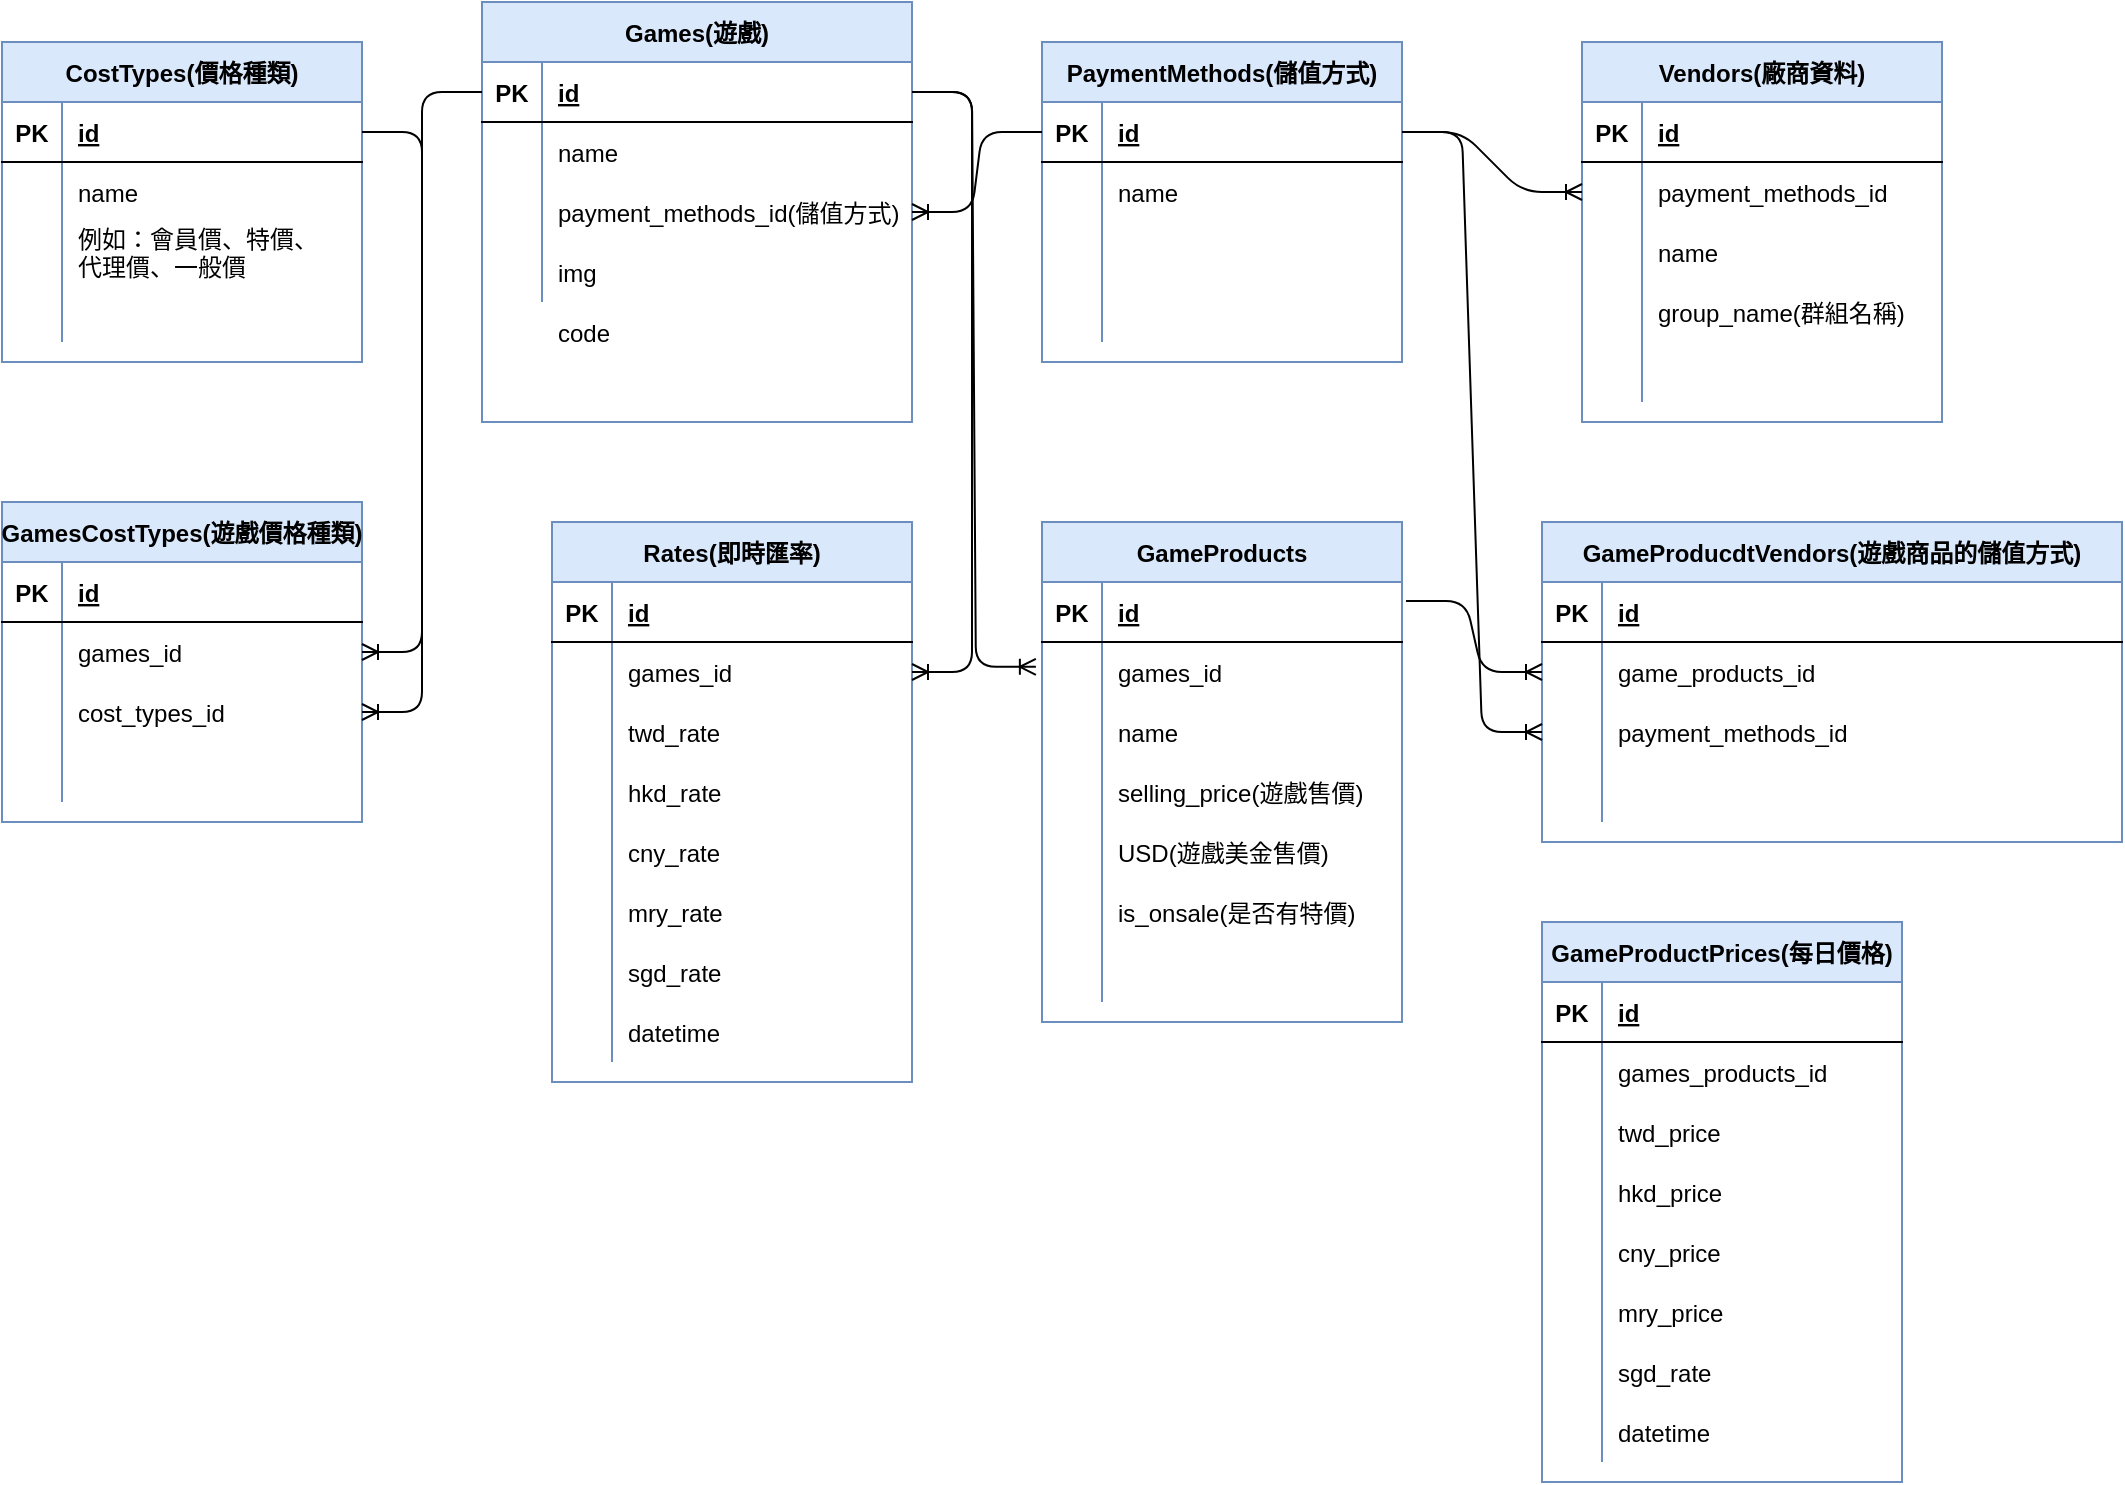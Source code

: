 <mxfile version="15.3.2" type="github">
  <diagram id="R2lEEEUBdFMjLlhIrx00" name="Page-1">
    <mxGraphModel dx="917" dy="706" grid="1" gridSize="10" guides="1" tooltips="1" connect="1" arrows="1" fold="1" page="1" pageScale="1" pageWidth="1200" pageHeight="1600" math="0" shadow="0" extFonts="Permanent Marker^https://fonts.googleapis.com/css?family=Permanent+Marker">
      <root>
        <mxCell id="0" />
        <mxCell id="1" parent="0" />
        <mxCell id="zbWI23FzwU-KNYCi2q4J-28" value="Games(遊戲)" style="shape=table;startSize=30;container=1;collapsible=1;childLayout=tableLayout;fixedRows=1;rowLines=0;fontStyle=1;align=center;resizeLast=1;fillColor=#dae8fc;strokeColor=#6c8ebf;" parent="1" vertex="1">
          <mxGeometry x="260" y="30" width="215" height="210" as="geometry" />
        </mxCell>
        <mxCell id="zbWI23FzwU-KNYCi2q4J-29" value="" style="shape=partialRectangle;collapsible=0;dropTarget=0;pointerEvents=0;fillColor=none;top=0;left=0;bottom=1;right=0;points=[[0,0.5],[1,0.5]];portConstraint=eastwest;" parent="zbWI23FzwU-KNYCi2q4J-28" vertex="1">
          <mxGeometry y="30" width="215" height="30" as="geometry" />
        </mxCell>
        <mxCell id="zbWI23FzwU-KNYCi2q4J-30" value="PK" style="shape=partialRectangle;connectable=0;fillColor=none;top=0;left=0;bottom=0;right=0;fontStyle=1;overflow=hidden;" parent="zbWI23FzwU-KNYCi2q4J-29" vertex="1">
          <mxGeometry width="30" height="30" as="geometry">
            <mxRectangle width="30" height="30" as="alternateBounds" />
          </mxGeometry>
        </mxCell>
        <mxCell id="zbWI23FzwU-KNYCi2q4J-31" value="id" style="shape=partialRectangle;connectable=0;fillColor=none;top=0;left=0;bottom=0;right=0;align=left;spacingLeft=6;fontStyle=5;overflow=hidden;" parent="zbWI23FzwU-KNYCi2q4J-29" vertex="1">
          <mxGeometry x="30" width="185" height="30" as="geometry">
            <mxRectangle width="185" height="30" as="alternateBounds" />
          </mxGeometry>
        </mxCell>
        <mxCell id="zbWI23FzwU-KNYCi2q4J-32" value="" style="shape=partialRectangle;collapsible=0;dropTarget=0;pointerEvents=0;fillColor=none;top=0;left=0;bottom=0;right=0;points=[[0,0.5],[1,0.5]];portConstraint=eastwest;" parent="zbWI23FzwU-KNYCi2q4J-28" vertex="1">
          <mxGeometry y="60" width="215" height="30" as="geometry" />
        </mxCell>
        <mxCell id="zbWI23FzwU-KNYCi2q4J-33" value="" style="shape=partialRectangle;connectable=0;fillColor=none;top=0;left=0;bottom=0;right=0;editable=1;overflow=hidden;" parent="zbWI23FzwU-KNYCi2q4J-32" vertex="1">
          <mxGeometry width="30" height="30" as="geometry">
            <mxRectangle width="30" height="30" as="alternateBounds" />
          </mxGeometry>
        </mxCell>
        <mxCell id="zbWI23FzwU-KNYCi2q4J-34" value="name" style="shape=partialRectangle;connectable=0;fillColor=none;top=0;left=0;bottom=0;right=0;align=left;spacingLeft=6;overflow=hidden;" parent="zbWI23FzwU-KNYCi2q4J-32" vertex="1">
          <mxGeometry x="30" width="185" height="30" as="geometry">
            <mxRectangle width="185" height="30" as="alternateBounds" />
          </mxGeometry>
        </mxCell>
        <mxCell id="zbWI23FzwU-KNYCi2q4J-35" value="" style="shape=partialRectangle;collapsible=0;dropTarget=0;pointerEvents=0;fillColor=none;top=0;left=0;bottom=0;right=0;points=[[0,0.5],[1,0.5]];portConstraint=eastwest;" parent="zbWI23FzwU-KNYCi2q4J-28" vertex="1">
          <mxGeometry y="90" width="215" height="30" as="geometry" />
        </mxCell>
        <mxCell id="zbWI23FzwU-KNYCi2q4J-36" value="" style="shape=partialRectangle;connectable=0;fillColor=none;top=0;left=0;bottom=0;right=0;editable=1;overflow=hidden;" parent="zbWI23FzwU-KNYCi2q4J-35" vertex="1">
          <mxGeometry width="30" height="30" as="geometry">
            <mxRectangle width="30" height="30" as="alternateBounds" />
          </mxGeometry>
        </mxCell>
        <mxCell id="zbWI23FzwU-KNYCi2q4J-37" value="payment_methods_id(儲值方式)" style="shape=partialRectangle;connectable=0;fillColor=none;top=0;left=0;bottom=0;right=0;align=left;spacingLeft=6;overflow=hidden;" parent="zbWI23FzwU-KNYCi2q4J-35" vertex="1">
          <mxGeometry x="30" width="185" height="30" as="geometry">
            <mxRectangle width="185" height="30" as="alternateBounds" />
          </mxGeometry>
        </mxCell>
        <mxCell id="zbWI23FzwU-KNYCi2q4J-38" value="" style="shape=partialRectangle;collapsible=0;dropTarget=0;pointerEvents=0;fillColor=none;top=0;left=0;bottom=0;right=0;points=[[0,0.5],[1,0.5]];portConstraint=eastwest;" parent="zbWI23FzwU-KNYCi2q4J-28" vertex="1">
          <mxGeometry y="120" width="215" height="30" as="geometry" />
        </mxCell>
        <mxCell id="zbWI23FzwU-KNYCi2q4J-39" value="" style="shape=partialRectangle;connectable=0;fillColor=none;top=0;left=0;bottom=0;right=0;editable=1;overflow=hidden;" parent="zbWI23FzwU-KNYCi2q4J-38" vertex="1">
          <mxGeometry width="30" height="30" as="geometry">
            <mxRectangle width="30" height="30" as="alternateBounds" />
          </mxGeometry>
        </mxCell>
        <mxCell id="zbWI23FzwU-KNYCi2q4J-40" value="img" style="shape=partialRectangle;connectable=0;fillColor=none;top=0;left=0;bottom=0;right=0;align=left;spacingLeft=6;overflow=hidden;" parent="zbWI23FzwU-KNYCi2q4J-38" vertex="1">
          <mxGeometry x="30" width="185" height="30" as="geometry">
            <mxRectangle width="185" height="30" as="alternateBounds" />
          </mxGeometry>
        </mxCell>
        <mxCell id="zbWI23FzwU-KNYCi2q4J-41" value="GameProducts" style="shape=table;startSize=30;container=1;collapsible=1;childLayout=tableLayout;fixedRows=1;rowLines=0;fontStyle=1;align=center;resizeLast=1;fillColor=#dae8fc;strokeColor=#6c8ebf;" parent="1" vertex="1">
          <mxGeometry x="540" y="290" width="180" height="250" as="geometry" />
        </mxCell>
        <mxCell id="zbWI23FzwU-KNYCi2q4J-42" value="" style="shape=partialRectangle;collapsible=0;dropTarget=0;pointerEvents=0;fillColor=none;top=0;left=0;bottom=1;right=0;points=[[0,0.5],[1,0.5]];portConstraint=eastwest;" parent="zbWI23FzwU-KNYCi2q4J-41" vertex="1">
          <mxGeometry y="30" width="180" height="30" as="geometry" />
        </mxCell>
        <mxCell id="zbWI23FzwU-KNYCi2q4J-43" value="PK" style="shape=partialRectangle;connectable=0;fillColor=none;top=0;left=0;bottom=0;right=0;fontStyle=1;overflow=hidden;" parent="zbWI23FzwU-KNYCi2q4J-42" vertex="1">
          <mxGeometry width="30" height="30" as="geometry" />
        </mxCell>
        <mxCell id="zbWI23FzwU-KNYCi2q4J-44" value="id" style="shape=partialRectangle;connectable=0;fillColor=none;top=0;left=0;bottom=0;right=0;align=left;spacingLeft=6;fontStyle=5;overflow=hidden;" parent="zbWI23FzwU-KNYCi2q4J-42" vertex="1">
          <mxGeometry x="30" width="150" height="30" as="geometry" />
        </mxCell>
        <mxCell id="zbWI23FzwU-KNYCi2q4J-45" value="" style="shape=partialRectangle;collapsible=0;dropTarget=0;pointerEvents=0;fillColor=none;top=0;left=0;bottom=0;right=0;points=[[0,0.5],[1,0.5]];portConstraint=eastwest;" parent="zbWI23FzwU-KNYCi2q4J-41" vertex="1">
          <mxGeometry y="60" width="180" height="30" as="geometry" />
        </mxCell>
        <mxCell id="zbWI23FzwU-KNYCi2q4J-46" value="" style="shape=partialRectangle;connectable=0;fillColor=none;top=0;left=0;bottom=0;right=0;editable=1;overflow=hidden;" parent="zbWI23FzwU-KNYCi2q4J-45" vertex="1">
          <mxGeometry width="30" height="30" as="geometry" />
        </mxCell>
        <mxCell id="zbWI23FzwU-KNYCi2q4J-47" value="games_id" style="shape=partialRectangle;connectable=0;fillColor=none;top=0;left=0;bottom=0;right=0;align=left;spacingLeft=6;overflow=hidden;" parent="zbWI23FzwU-KNYCi2q4J-45" vertex="1">
          <mxGeometry x="30" width="150" height="30" as="geometry" />
        </mxCell>
        <mxCell id="zbWI23FzwU-KNYCi2q4J-48" value="" style="shape=partialRectangle;collapsible=0;dropTarget=0;pointerEvents=0;fillColor=none;top=0;left=0;bottom=0;right=0;points=[[0,0.5],[1,0.5]];portConstraint=eastwest;" parent="zbWI23FzwU-KNYCi2q4J-41" vertex="1">
          <mxGeometry y="90" width="180" height="30" as="geometry" />
        </mxCell>
        <mxCell id="zbWI23FzwU-KNYCi2q4J-49" value="" style="shape=partialRectangle;connectable=0;fillColor=none;top=0;left=0;bottom=0;right=0;editable=1;overflow=hidden;" parent="zbWI23FzwU-KNYCi2q4J-48" vertex="1">
          <mxGeometry width="30" height="30" as="geometry" />
        </mxCell>
        <mxCell id="zbWI23FzwU-KNYCi2q4J-50" value="name" style="shape=partialRectangle;connectable=0;fillColor=none;top=0;left=0;bottom=0;right=0;align=left;spacingLeft=6;overflow=hidden;" parent="zbWI23FzwU-KNYCi2q4J-48" vertex="1">
          <mxGeometry x="30" width="150" height="30" as="geometry" />
        </mxCell>
        <mxCell id="zbWI23FzwU-KNYCi2q4J-51" value="" style="shape=partialRectangle;collapsible=0;dropTarget=0;pointerEvents=0;fillColor=none;top=0;left=0;bottom=0;right=0;points=[[0,0.5],[1,0.5]];portConstraint=eastwest;" parent="zbWI23FzwU-KNYCi2q4J-41" vertex="1">
          <mxGeometry y="120" width="180" height="30" as="geometry" />
        </mxCell>
        <mxCell id="zbWI23FzwU-KNYCi2q4J-52" value="" style="shape=partialRectangle;connectable=0;fillColor=none;top=0;left=0;bottom=0;right=0;editable=1;overflow=hidden;" parent="zbWI23FzwU-KNYCi2q4J-51" vertex="1">
          <mxGeometry width="30" height="30" as="geometry" />
        </mxCell>
        <mxCell id="zbWI23FzwU-KNYCi2q4J-53" value="selling_price(遊戲售價)" style="shape=partialRectangle;connectable=0;fillColor=none;top=0;left=0;bottom=0;right=0;align=left;spacingLeft=6;overflow=hidden;" parent="zbWI23FzwU-KNYCi2q4J-51" vertex="1">
          <mxGeometry x="30" width="150" height="30" as="geometry" />
        </mxCell>
        <mxCell id="zbWI23FzwU-KNYCi2q4J-54" value="" style="shape=partialRectangle;collapsible=0;dropTarget=0;pointerEvents=0;fillColor=none;top=0;left=0;bottom=0;right=0;points=[[0,0.5],[1,0.5]];portConstraint=eastwest;" parent="zbWI23FzwU-KNYCi2q4J-41" vertex="1">
          <mxGeometry y="150" width="180" height="30" as="geometry" />
        </mxCell>
        <mxCell id="zbWI23FzwU-KNYCi2q4J-55" value="" style="shape=partialRectangle;connectable=0;fillColor=none;top=0;left=0;bottom=0;right=0;editable=1;overflow=hidden;" parent="zbWI23FzwU-KNYCi2q4J-54" vertex="1">
          <mxGeometry width="30" height="30" as="geometry" />
        </mxCell>
        <mxCell id="zbWI23FzwU-KNYCi2q4J-56" value="USD(遊戲美金售價)" style="shape=partialRectangle;connectable=0;fillColor=none;top=0;left=0;bottom=0;right=0;align=left;spacingLeft=6;overflow=hidden;" parent="zbWI23FzwU-KNYCi2q4J-54" vertex="1">
          <mxGeometry x="30" width="150" height="30" as="geometry" />
        </mxCell>
        <mxCell id="zbWI23FzwU-KNYCi2q4J-57" value="" style="shape=partialRectangle;collapsible=0;dropTarget=0;pointerEvents=0;fillColor=none;top=0;left=0;bottom=0;right=0;points=[[0,0.5],[1,0.5]];portConstraint=eastwest;" parent="zbWI23FzwU-KNYCi2q4J-41" vertex="1">
          <mxGeometry y="180" width="180" height="30" as="geometry" />
        </mxCell>
        <mxCell id="zbWI23FzwU-KNYCi2q4J-58" value="" style="shape=partialRectangle;connectable=0;fillColor=none;top=0;left=0;bottom=0;right=0;editable=1;overflow=hidden;" parent="zbWI23FzwU-KNYCi2q4J-57" vertex="1">
          <mxGeometry width="30" height="30" as="geometry" />
        </mxCell>
        <mxCell id="zbWI23FzwU-KNYCi2q4J-59" value="is_onsale(是否有特價)" style="shape=partialRectangle;connectable=0;fillColor=none;top=0;left=0;bottom=0;right=0;align=left;spacingLeft=6;overflow=hidden;" parent="zbWI23FzwU-KNYCi2q4J-57" vertex="1">
          <mxGeometry x="30" width="150" height="30" as="geometry" />
        </mxCell>
        <mxCell id="zbWI23FzwU-KNYCi2q4J-60" value="" style="shape=partialRectangle;collapsible=0;dropTarget=0;pointerEvents=0;fillColor=none;top=0;left=0;bottom=0;right=0;points=[[0,0.5],[1,0.5]];portConstraint=eastwest;" parent="zbWI23FzwU-KNYCi2q4J-41" vertex="1">
          <mxGeometry y="210" width="180" height="30" as="geometry" />
        </mxCell>
        <mxCell id="zbWI23FzwU-KNYCi2q4J-61" value="" style="shape=partialRectangle;connectable=0;fillColor=none;top=0;left=0;bottom=0;right=0;editable=1;overflow=hidden;" parent="zbWI23FzwU-KNYCi2q4J-60" vertex="1">
          <mxGeometry width="30" height="30" as="geometry" />
        </mxCell>
        <mxCell id="zbWI23FzwU-KNYCi2q4J-62" value="" style="shape=partialRectangle;connectable=0;fillColor=none;top=0;left=0;bottom=0;right=0;align=left;spacingLeft=6;overflow=hidden;" parent="zbWI23FzwU-KNYCi2q4J-60" vertex="1">
          <mxGeometry x="30" width="150" height="30" as="geometry" />
        </mxCell>
        <mxCell id="zbWI23FzwU-KNYCi2q4J-65" value="" style="edgeStyle=entityRelationEdgeStyle;fontSize=12;html=1;endArrow=ERoneToMany;entryX=-0.017;entryY=0.414;entryDx=0;entryDy=0;entryPerimeter=0;" parent="1" source="zbWI23FzwU-KNYCi2q4J-29" target="zbWI23FzwU-KNYCi2q4J-45" edge="1">
          <mxGeometry width="100" height="100" relative="1" as="geometry">
            <mxPoint x="480" y="380" as="sourcePoint" />
            <mxPoint x="580" y="280" as="targetPoint" />
          </mxGeometry>
        </mxCell>
        <mxCell id="zbWI23FzwU-KNYCi2q4J-66" value="Rates(即時匯率)" style="shape=table;startSize=30;container=1;collapsible=1;childLayout=tableLayout;fixedRows=1;rowLines=0;fontStyle=1;align=center;resizeLast=1;fillColor=#dae8fc;strokeColor=#6c8ebf;" parent="1" vertex="1">
          <mxGeometry x="295" y="290" width="180" height="280" as="geometry" />
        </mxCell>
        <mxCell id="zbWI23FzwU-KNYCi2q4J-67" value="" style="shape=partialRectangle;collapsible=0;dropTarget=0;pointerEvents=0;fillColor=none;top=0;left=0;bottom=1;right=0;points=[[0,0.5],[1,0.5]];portConstraint=eastwest;" parent="zbWI23FzwU-KNYCi2q4J-66" vertex="1">
          <mxGeometry y="30" width="180" height="30" as="geometry" />
        </mxCell>
        <mxCell id="zbWI23FzwU-KNYCi2q4J-68" value="PK" style="shape=partialRectangle;connectable=0;fillColor=none;top=0;left=0;bottom=0;right=0;fontStyle=1;overflow=hidden;" parent="zbWI23FzwU-KNYCi2q4J-67" vertex="1">
          <mxGeometry width="30" height="30" as="geometry" />
        </mxCell>
        <mxCell id="zbWI23FzwU-KNYCi2q4J-69" value="id" style="shape=partialRectangle;connectable=0;fillColor=none;top=0;left=0;bottom=0;right=0;align=left;spacingLeft=6;fontStyle=5;overflow=hidden;" parent="zbWI23FzwU-KNYCi2q4J-67" vertex="1">
          <mxGeometry x="30" width="150" height="30" as="geometry" />
        </mxCell>
        <mxCell id="zbWI23FzwU-KNYCi2q4J-70" value="" style="shape=partialRectangle;collapsible=0;dropTarget=0;pointerEvents=0;fillColor=none;top=0;left=0;bottom=0;right=0;points=[[0,0.5],[1,0.5]];portConstraint=eastwest;" parent="zbWI23FzwU-KNYCi2q4J-66" vertex="1">
          <mxGeometry y="60" width="180" height="30" as="geometry" />
        </mxCell>
        <mxCell id="zbWI23FzwU-KNYCi2q4J-71" value="" style="shape=partialRectangle;connectable=0;fillColor=none;top=0;left=0;bottom=0;right=0;editable=1;overflow=hidden;" parent="zbWI23FzwU-KNYCi2q4J-70" vertex="1">
          <mxGeometry width="30" height="30" as="geometry" />
        </mxCell>
        <mxCell id="zbWI23FzwU-KNYCi2q4J-72" value="games_id" style="shape=partialRectangle;connectable=0;fillColor=none;top=0;left=0;bottom=0;right=0;align=left;spacingLeft=6;overflow=hidden;" parent="zbWI23FzwU-KNYCi2q4J-70" vertex="1">
          <mxGeometry x="30" width="150" height="30" as="geometry" />
        </mxCell>
        <mxCell id="zbWI23FzwU-KNYCi2q4J-73" value="" style="shape=partialRectangle;collapsible=0;dropTarget=0;pointerEvents=0;fillColor=none;top=0;left=0;bottom=0;right=0;points=[[0,0.5],[1,0.5]];portConstraint=eastwest;" parent="zbWI23FzwU-KNYCi2q4J-66" vertex="1">
          <mxGeometry y="90" width="180" height="30" as="geometry" />
        </mxCell>
        <mxCell id="zbWI23FzwU-KNYCi2q4J-74" value="" style="shape=partialRectangle;connectable=0;fillColor=none;top=0;left=0;bottom=0;right=0;editable=1;overflow=hidden;" parent="zbWI23FzwU-KNYCi2q4J-73" vertex="1">
          <mxGeometry width="30" height="30" as="geometry" />
        </mxCell>
        <mxCell id="zbWI23FzwU-KNYCi2q4J-75" value="twd_rate" style="shape=partialRectangle;connectable=0;fillColor=none;top=0;left=0;bottom=0;right=0;align=left;spacingLeft=6;overflow=hidden;" parent="zbWI23FzwU-KNYCi2q4J-73" vertex="1">
          <mxGeometry x="30" width="150" height="30" as="geometry" />
        </mxCell>
        <mxCell id="zbWI23FzwU-KNYCi2q4J-76" value="" style="shape=partialRectangle;collapsible=0;dropTarget=0;pointerEvents=0;fillColor=none;top=0;left=0;bottom=0;right=0;points=[[0,0.5],[1,0.5]];portConstraint=eastwest;" parent="zbWI23FzwU-KNYCi2q4J-66" vertex="1">
          <mxGeometry y="120" width="180" height="30" as="geometry" />
        </mxCell>
        <mxCell id="zbWI23FzwU-KNYCi2q4J-77" value="" style="shape=partialRectangle;connectable=0;fillColor=none;top=0;left=0;bottom=0;right=0;editable=1;overflow=hidden;" parent="zbWI23FzwU-KNYCi2q4J-76" vertex="1">
          <mxGeometry width="30" height="30" as="geometry" />
        </mxCell>
        <mxCell id="zbWI23FzwU-KNYCi2q4J-78" value="hkd_rate" style="shape=partialRectangle;connectable=0;fillColor=none;top=0;left=0;bottom=0;right=0;align=left;spacingLeft=6;overflow=hidden;" parent="zbWI23FzwU-KNYCi2q4J-76" vertex="1">
          <mxGeometry x="30" width="150" height="30" as="geometry" />
        </mxCell>
        <mxCell id="zbWI23FzwU-KNYCi2q4J-79" value="" style="shape=partialRectangle;collapsible=0;dropTarget=0;pointerEvents=0;fillColor=none;top=0;left=0;bottom=0;right=0;points=[[0,0.5],[1,0.5]];portConstraint=eastwest;" parent="zbWI23FzwU-KNYCi2q4J-66" vertex="1">
          <mxGeometry y="150" width="180" height="30" as="geometry" />
        </mxCell>
        <mxCell id="zbWI23FzwU-KNYCi2q4J-80" value="" style="shape=partialRectangle;connectable=0;fillColor=none;top=0;left=0;bottom=0;right=0;editable=1;overflow=hidden;" parent="zbWI23FzwU-KNYCi2q4J-79" vertex="1">
          <mxGeometry width="30" height="30" as="geometry" />
        </mxCell>
        <mxCell id="zbWI23FzwU-KNYCi2q4J-81" value="cny_rate" style="shape=partialRectangle;connectable=0;fillColor=none;top=0;left=0;bottom=0;right=0;align=left;spacingLeft=6;overflow=hidden;" parent="zbWI23FzwU-KNYCi2q4J-79" vertex="1">
          <mxGeometry x="30" width="150" height="30" as="geometry" />
        </mxCell>
        <mxCell id="zbWI23FzwU-KNYCi2q4J-82" value="" style="shape=partialRectangle;collapsible=0;dropTarget=0;pointerEvents=0;fillColor=none;top=0;left=0;bottom=0;right=0;points=[[0,0.5],[1,0.5]];portConstraint=eastwest;" parent="zbWI23FzwU-KNYCi2q4J-66" vertex="1">
          <mxGeometry y="180" width="180" height="30" as="geometry" />
        </mxCell>
        <mxCell id="zbWI23FzwU-KNYCi2q4J-83" value="" style="shape=partialRectangle;connectable=0;fillColor=none;top=0;left=0;bottom=0;right=0;editable=1;overflow=hidden;" parent="zbWI23FzwU-KNYCi2q4J-82" vertex="1">
          <mxGeometry width="30" height="30" as="geometry" />
        </mxCell>
        <mxCell id="zbWI23FzwU-KNYCi2q4J-84" value="mry_rate" style="shape=partialRectangle;connectable=0;fillColor=none;top=0;left=0;bottom=0;right=0;align=left;spacingLeft=6;overflow=hidden;" parent="zbWI23FzwU-KNYCi2q4J-82" vertex="1">
          <mxGeometry x="30" width="150" height="30" as="geometry" />
        </mxCell>
        <mxCell id="zbWI23FzwU-KNYCi2q4J-85" value="" style="shape=partialRectangle;collapsible=0;dropTarget=0;pointerEvents=0;fillColor=none;top=0;left=0;bottom=0;right=0;points=[[0,0.5],[1,0.5]];portConstraint=eastwest;" parent="zbWI23FzwU-KNYCi2q4J-66" vertex="1">
          <mxGeometry y="210" width="180" height="30" as="geometry" />
        </mxCell>
        <mxCell id="zbWI23FzwU-KNYCi2q4J-86" value="" style="shape=partialRectangle;connectable=0;fillColor=none;top=0;left=0;bottom=0;right=0;editable=1;overflow=hidden;" parent="zbWI23FzwU-KNYCi2q4J-85" vertex="1">
          <mxGeometry width="30" height="30" as="geometry" />
        </mxCell>
        <mxCell id="zbWI23FzwU-KNYCi2q4J-87" value="sgd_rate" style="shape=partialRectangle;connectable=0;fillColor=none;top=0;left=0;bottom=0;right=0;align=left;spacingLeft=6;overflow=hidden;" parent="zbWI23FzwU-KNYCi2q4J-85" vertex="1">
          <mxGeometry x="30" width="150" height="30" as="geometry" />
        </mxCell>
        <mxCell id="zbWI23FzwU-KNYCi2q4J-88" value="" style="shape=partialRectangle;collapsible=0;dropTarget=0;pointerEvents=0;fillColor=none;top=0;left=0;bottom=0;right=0;points=[[0,0.5],[1,0.5]];portConstraint=eastwest;" parent="zbWI23FzwU-KNYCi2q4J-66" vertex="1">
          <mxGeometry y="240" width="180" height="30" as="geometry" />
        </mxCell>
        <mxCell id="zbWI23FzwU-KNYCi2q4J-89" value="" style="shape=partialRectangle;connectable=0;fillColor=none;top=0;left=0;bottom=0;right=0;editable=1;overflow=hidden;" parent="zbWI23FzwU-KNYCi2q4J-88" vertex="1">
          <mxGeometry width="30" height="30" as="geometry" />
        </mxCell>
        <mxCell id="zbWI23FzwU-KNYCi2q4J-90" value="datetime" style="shape=partialRectangle;connectable=0;fillColor=none;top=0;left=0;bottom=0;right=0;align=left;spacingLeft=6;overflow=hidden;" parent="zbWI23FzwU-KNYCi2q4J-88" vertex="1">
          <mxGeometry x="30" width="150" height="30" as="geometry" />
        </mxCell>
        <mxCell id="zbWI23FzwU-KNYCi2q4J-91" value="" style="edgeStyle=entityRelationEdgeStyle;fontSize=12;html=1;endArrow=ERoneToMany;exitX=1;exitY=0.5;exitDx=0;exitDy=0;entryX=1;entryY=0.5;entryDx=0;entryDy=0;" parent="1" source="zbWI23FzwU-KNYCi2q4J-29" target="zbWI23FzwU-KNYCi2q4J-70" edge="1">
          <mxGeometry width="100" height="100" relative="1" as="geometry">
            <mxPoint x="470" y="265" as="sourcePoint" />
            <mxPoint x="220" y="470" as="targetPoint" />
          </mxGeometry>
        </mxCell>
        <mxCell id="zbWI23FzwU-KNYCi2q4J-93" value="GameProductPrices(每日價格)" style="shape=table;startSize=30;container=1;collapsible=1;childLayout=tableLayout;fixedRows=1;rowLines=0;fontStyle=1;align=center;resizeLast=1;fillColor=#dae8fc;strokeColor=#6c8ebf;" parent="1" vertex="1">
          <mxGeometry x="790" y="490" width="180" height="280" as="geometry" />
        </mxCell>
        <mxCell id="zbWI23FzwU-KNYCi2q4J-94" value="" style="shape=partialRectangle;collapsible=0;dropTarget=0;pointerEvents=0;fillColor=none;top=0;left=0;bottom=1;right=0;points=[[0,0.5],[1,0.5]];portConstraint=eastwest;" parent="zbWI23FzwU-KNYCi2q4J-93" vertex="1">
          <mxGeometry y="30" width="180" height="30" as="geometry" />
        </mxCell>
        <mxCell id="zbWI23FzwU-KNYCi2q4J-95" value="PK" style="shape=partialRectangle;connectable=0;fillColor=none;top=0;left=0;bottom=0;right=0;fontStyle=1;overflow=hidden;" parent="zbWI23FzwU-KNYCi2q4J-94" vertex="1">
          <mxGeometry width="30" height="30" as="geometry" />
        </mxCell>
        <mxCell id="zbWI23FzwU-KNYCi2q4J-96" value="id" style="shape=partialRectangle;connectable=0;fillColor=none;top=0;left=0;bottom=0;right=0;align=left;spacingLeft=6;fontStyle=5;overflow=hidden;" parent="zbWI23FzwU-KNYCi2q4J-94" vertex="1">
          <mxGeometry x="30" width="150" height="30" as="geometry" />
        </mxCell>
        <mxCell id="zbWI23FzwU-KNYCi2q4J-97" value="" style="shape=partialRectangle;collapsible=0;dropTarget=0;pointerEvents=0;fillColor=none;top=0;left=0;bottom=0;right=0;points=[[0,0.5],[1,0.5]];portConstraint=eastwest;" parent="zbWI23FzwU-KNYCi2q4J-93" vertex="1">
          <mxGeometry y="60" width="180" height="30" as="geometry" />
        </mxCell>
        <mxCell id="zbWI23FzwU-KNYCi2q4J-98" value="" style="shape=partialRectangle;connectable=0;fillColor=none;top=0;left=0;bottom=0;right=0;editable=1;overflow=hidden;" parent="zbWI23FzwU-KNYCi2q4J-97" vertex="1">
          <mxGeometry width="30" height="30" as="geometry" />
        </mxCell>
        <mxCell id="zbWI23FzwU-KNYCi2q4J-99" value="games_products_id" style="shape=partialRectangle;connectable=0;fillColor=none;top=0;left=0;bottom=0;right=0;align=left;spacingLeft=6;overflow=hidden;" parent="zbWI23FzwU-KNYCi2q4J-97" vertex="1">
          <mxGeometry x="30" width="150" height="30" as="geometry" />
        </mxCell>
        <mxCell id="zbWI23FzwU-KNYCi2q4J-100" value="" style="shape=partialRectangle;collapsible=0;dropTarget=0;pointerEvents=0;fillColor=none;top=0;left=0;bottom=0;right=0;points=[[0,0.5],[1,0.5]];portConstraint=eastwest;" parent="zbWI23FzwU-KNYCi2q4J-93" vertex="1">
          <mxGeometry y="90" width="180" height="30" as="geometry" />
        </mxCell>
        <mxCell id="zbWI23FzwU-KNYCi2q4J-101" value="" style="shape=partialRectangle;connectable=0;fillColor=none;top=0;left=0;bottom=0;right=0;editable=1;overflow=hidden;" parent="zbWI23FzwU-KNYCi2q4J-100" vertex="1">
          <mxGeometry width="30" height="30" as="geometry" />
        </mxCell>
        <mxCell id="zbWI23FzwU-KNYCi2q4J-102" value="twd_price" style="shape=partialRectangle;connectable=0;fillColor=none;top=0;left=0;bottom=0;right=0;align=left;spacingLeft=6;overflow=hidden;" parent="zbWI23FzwU-KNYCi2q4J-100" vertex="1">
          <mxGeometry x="30" width="150" height="30" as="geometry" />
        </mxCell>
        <mxCell id="zbWI23FzwU-KNYCi2q4J-103" value="" style="shape=partialRectangle;collapsible=0;dropTarget=0;pointerEvents=0;fillColor=none;top=0;left=0;bottom=0;right=0;points=[[0,0.5],[1,0.5]];portConstraint=eastwest;" parent="zbWI23FzwU-KNYCi2q4J-93" vertex="1">
          <mxGeometry y="120" width="180" height="30" as="geometry" />
        </mxCell>
        <mxCell id="zbWI23FzwU-KNYCi2q4J-104" value="" style="shape=partialRectangle;connectable=0;fillColor=none;top=0;left=0;bottom=0;right=0;editable=1;overflow=hidden;" parent="zbWI23FzwU-KNYCi2q4J-103" vertex="1">
          <mxGeometry width="30" height="30" as="geometry" />
        </mxCell>
        <mxCell id="zbWI23FzwU-KNYCi2q4J-105" value="hkd_price" style="shape=partialRectangle;connectable=0;fillColor=none;top=0;left=0;bottom=0;right=0;align=left;spacingLeft=6;overflow=hidden;" parent="zbWI23FzwU-KNYCi2q4J-103" vertex="1">
          <mxGeometry x="30" width="150" height="30" as="geometry" />
        </mxCell>
        <mxCell id="zbWI23FzwU-KNYCi2q4J-106" value="" style="shape=partialRectangle;collapsible=0;dropTarget=0;pointerEvents=0;fillColor=none;top=0;left=0;bottom=0;right=0;points=[[0,0.5],[1,0.5]];portConstraint=eastwest;" parent="zbWI23FzwU-KNYCi2q4J-93" vertex="1">
          <mxGeometry y="150" width="180" height="30" as="geometry" />
        </mxCell>
        <mxCell id="zbWI23FzwU-KNYCi2q4J-107" value="" style="shape=partialRectangle;connectable=0;fillColor=none;top=0;left=0;bottom=0;right=0;editable=1;overflow=hidden;" parent="zbWI23FzwU-KNYCi2q4J-106" vertex="1">
          <mxGeometry width="30" height="30" as="geometry" />
        </mxCell>
        <mxCell id="zbWI23FzwU-KNYCi2q4J-108" value="cny_price" style="shape=partialRectangle;connectable=0;fillColor=none;top=0;left=0;bottom=0;right=0;align=left;spacingLeft=6;overflow=hidden;" parent="zbWI23FzwU-KNYCi2q4J-106" vertex="1">
          <mxGeometry x="30" width="150" height="30" as="geometry" />
        </mxCell>
        <mxCell id="zbWI23FzwU-KNYCi2q4J-109" value="" style="shape=partialRectangle;collapsible=0;dropTarget=0;pointerEvents=0;fillColor=none;top=0;left=0;bottom=0;right=0;points=[[0,0.5],[1,0.5]];portConstraint=eastwest;" parent="zbWI23FzwU-KNYCi2q4J-93" vertex="1">
          <mxGeometry y="180" width="180" height="30" as="geometry" />
        </mxCell>
        <mxCell id="zbWI23FzwU-KNYCi2q4J-110" value="" style="shape=partialRectangle;connectable=0;fillColor=none;top=0;left=0;bottom=0;right=0;editable=1;overflow=hidden;" parent="zbWI23FzwU-KNYCi2q4J-109" vertex="1">
          <mxGeometry width="30" height="30" as="geometry" />
        </mxCell>
        <mxCell id="zbWI23FzwU-KNYCi2q4J-111" value="mry_price" style="shape=partialRectangle;connectable=0;fillColor=none;top=0;left=0;bottom=0;right=0;align=left;spacingLeft=6;overflow=hidden;" parent="zbWI23FzwU-KNYCi2q4J-109" vertex="1">
          <mxGeometry x="30" width="150" height="30" as="geometry" />
        </mxCell>
        <mxCell id="zbWI23FzwU-KNYCi2q4J-112" value="" style="shape=partialRectangle;collapsible=0;dropTarget=0;pointerEvents=0;fillColor=none;top=0;left=0;bottom=0;right=0;points=[[0,0.5],[1,0.5]];portConstraint=eastwest;" parent="zbWI23FzwU-KNYCi2q4J-93" vertex="1">
          <mxGeometry y="210" width="180" height="30" as="geometry" />
        </mxCell>
        <mxCell id="zbWI23FzwU-KNYCi2q4J-113" value="" style="shape=partialRectangle;connectable=0;fillColor=none;top=0;left=0;bottom=0;right=0;editable=1;overflow=hidden;" parent="zbWI23FzwU-KNYCi2q4J-112" vertex="1">
          <mxGeometry width="30" height="30" as="geometry" />
        </mxCell>
        <mxCell id="zbWI23FzwU-KNYCi2q4J-114" value="sgd_rate" style="shape=partialRectangle;connectable=0;fillColor=none;top=0;left=0;bottom=0;right=0;align=left;spacingLeft=6;overflow=hidden;" parent="zbWI23FzwU-KNYCi2q4J-112" vertex="1">
          <mxGeometry x="30" width="150" height="30" as="geometry" />
        </mxCell>
        <mxCell id="zbWI23FzwU-KNYCi2q4J-115" value="" style="shape=partialRectangle;collapsible=0;dropTarget=0;pointerEvents=0;fillColor=none;top=0;left=0;bottom=0;right=0;points=[[0,0.5],[1,0.5]];portConstraint=eastwest;" parent="zbWI23FzwU-KNYCi2q4J-93" vertex="1">
          <mxGeometry y="240" width="180" height="30" as="geometry" />
        </mxCell>
        <mxCell id="zbWI23FzwU-KNYCi2q4J-116" value="" style="shape=partialRectangle;connectable=0;fillColor=none;top=0;left=0;bottom=0;right=0;editable=1;overflow=hidden;" parent="zbWI23FzwU-KNYCi2q4J-115" vertex="1">
          <mxGeometry width="30" height="30" as="geometry" />
        </mxCell>
        <mxCell id="zbWI23FzwU-KNYCi2q4J-117" value="datetime" style="shape=partialRectangle;connectable=0;fillColor=none;top=0;left=0;bottom=0;right=0;align=left;spacingLeft=6;overflow=hidden;" parent="zbWI23FzwU-KNYCi2q4J-115" vertex="1">
          <mxGeometry x="30" width="150" height="30" as="geometry" />
        </mxCell>
        <mxCell id="zbWI23FzwU-KNYCi2q4J-119" value="Vendors(廠商資料)" style="shape=table;startSize=30;container=1;collapsible=1;childLayout=tableLayout;fixedRows=1;rowLines=0;fontStyle=1;align=center;resizeLast=1;fillColor=#dae8fc;strokeColor=#6c8ebf;" parent="1" vertex="1">
          <mxGeometry x="810" y="50" width="180" height="190" as="geometry" />
        </mxCell>
        <mxCell id="zbWI23FzwU-KNYCi2q4J-120" value="" style="shape=partialRectangle;collapsible=0;dropTarget=0;pointerEvents=0;fillColor=none;top=0;left=0;bottom=1;right=0;points=[[0,0.5],[1,0.5]];portConstraint=eastwest;" parent="zbWI23FzwU-KNYCi2q4J-119" vertex="1">
          <mxGeometry y="30" width="180" height="30" as="geometry" />
        </mxCell>
        <mxCell id="zbWI23FzwU-KNYCi2q4J-121" value="PK" style="shape=partialRectangle;connectable=0;fillColor=none;top=0;left=0;bottom=0;right=0;fontStyle=1;overflow=hidden;" parent="zbWI23FzwU-KNYCi2q4J-120" vertex="1">
          <mxGeometry width="30" height="30" as="geometry" />
        </mxCell>
        <mxCell id="zbWI23FzwU-KNYCi2q4J-122" value="id" style="shape=partialRectangle;connectable=0;fillColor=none;top=0;left=0;bottom=0;right=0;align=left;spacingLeft=6;fontStyle=5;overflow=hidden;" parent="zbWI23FzwU-KNYCi2q4J-120" vertex="1">
          <mxGeometry x="30" width="150" height="30" as="geometry" />
        </mxCell>
        <mxCell id="zbWI23FzwU-KNYCi2q4J-123" value="" style="shape=partialRectangle;collapsible=0;dropTarget=0;pointerEvents=0;fillColor=none;top=0;left=0;bottom=0;right=0;points=[[0,0.5],[1,0.5]];portConstraint=eastwest;" parent="zbWI23FzwU-KNYCi2q4J-119" vertex="1">
          <mxGeometry y="60" width="180" height="30" as="geometry" />
        </mxCell>
        <mxCell id="zbWI23FzwU-KNYCi2q4J-124" value="" style="shape=partialRectangle;connectable=0;fillColor=none;top=0;left=0;bottom=0;right=0;editable=1;overflow=hidden;" parent="zbWI23FzwU-KNYCi2q4J-123" vertex="1">
          <mxGeometry width="30" height="30" as="geometry" />
        </mxCell>
        <mxCell id="zbWI23FzwU-KNYCi2q4J-125" value="payment_methods_id" style="shape=partialRectangle;connectable=0;fillColor=none;top=0;left=0;bottom=0;right=0;align=left;spacingLeft=6;overflow=hidden;" parent="zbWI23FzwU-KNYCi2q4J-123" vertex="1">
          <mxGeometry x="30" width="150" height="30" as="geometry" />
        </mxCell>
        <mxCell id="zbWI23FzwU-KNYCi2q4J-126" value="" style="shape=partialRectangle;collapsible=0;dropTarget=0;pointerEvents=0;fillColor=none;top=0;left=0;bottom=0;right=0;points=[[0,0.5],[1,0.5]];portConstraint=eastwest;" parent="zbWI23FzwU-KNYCi2q4J-119" vertex="1">
          <mxGeometry y="90" width="180" height="30" as="geometry" />
        </mxCell>
        <mxCell id="zbWI23FzwU-KNYCi2q4J-127" value="" style="shape=partialRectangle;connectable=0;fillColor=none;top=0;left=0;bottom=0;right=0;editable=1;overflow=hidden;" parent="zbWI23FzwU-KNYCi2q4J-126" vertex="1">
          <mxGeometry width="30" height="30" as="geometry" />
        </mxCell>
        <mxCell id="zbWI23FzwU-KNYCi2q4J-128" value="name" style="shape=partialRectangle;connectable=0;fillColor=none;top=0;left=0;bottom=0;right=0;align=left;spacingLeft=6;overflow=hidden;" parent="zbWI23FzwU-KNYCi2q4J-126" vertex="1">
          <mxGeometry x="30" width="150" height="30" as="geometry" />
        </mxCell>
        <mxCell id="zbWI23FzwU-KNYCi2q4J-129" value="" style="shape=partialRectangle;collapsible=0;dropTarget=0;pointerEvents=0;fillColor=none;top=0;left=0;bottom=0;right=0;points=[[0,0.5],[1,0.5]];portConstraint=eastwest;" parent="zbWI23FzwU-KNYCi2q4J-119" vertex="1">
          <mxGeometry y="120" width="180" height="30" as="geometry" />
        </mxCell>
        <mxCell id="zbWI23FzwU-KNYCi2q4J-130" value="" style="shape=partialRectangle;connectable=0;fillColor=none;top=0;left=0;bottom=0;right=0;editable=1;overflow=hidden;" parent="zbWI23FzwU-KNYCi2q4J-129" vertex="1">
          <mxGeometry width="30" height="30" as="geometry" />
        </mxCell>
        <mxCell id="zbWI23FzwU-KNYCi2q4J-131" value="group_name(群組名稱)" style="shape=partialRectangle;connectable=0;fillColor=none;top=0;left=0;bottom=0;right=0;align=left;spacingLeft=6;overflow=hidden;" parent="zbWI23FzwU-KNYCi2q4J-129" vertex="1">
          <mxGeometry x="30" width="150" height="30" as="geometry" />
        </mxCell>
        <mxCell id="zbWI23FzwU-KNYCi2q4J-161" value="" style="shape=partialRectangle;collapsible=0;dropTarget=0;pointerEvents=0;fillColor=none;top=0;left=0;bottom=0;right=0;points=[[0,0.5],[1,0.5]];portConstraint=eastwest;" parent="zbWI23FzwU-KNYCi2q4J-119" vertex="1">
          <mxGeometry y="150" width="180" height="30" as="geometry" />
        </mxCell>
        <mxCell id="zbWI23FzwU-KNYCi2q4J-162" value="" style="shape=partialRectangle;connectable=0;fillColor=none;top=0;left=0;bottom=0;right=0;editable=1;overflow=hidden;" parent="zbWI23FzwU-KNYCi2q4J-161" vertex="1">
          <mxGeometry width="30" height="30" as="geometry" />
        </mxCell>
        <mxCell id="zbWI23FzwU-KNYCi2q4J-163" value="" style="shape=partialRectangle;connectable=0;fillColor=none;top=0;left=0;bottom=0;right=0;align=left;spacingLeft=6;overflow=hidden;" parent="zbWI23FzwU-KNYCi2q4J-161" vertex="1">
          <mxGeometry x="30" width="150" height="30" as="geometry" />
        </mxCell>
        <mxCell id="zbWI23FzwU-KNYCi2q4J-132" value="GameProducdtVendors(遊戲商品的儲值方式)" style="shape=table;startSize=30;container=1;collapsible=1;childLayout=tableLayout;fixedRows=1;rowLines=0;fontStyle=1;align=center;resizeLast=1;fillColor=#dae8fc;strokeColor=#6c8ebf;" parent="1" vertex="1">
          <mxGeometry x="790" y="290" width="290" height="160" as="geometry" />
        </mxCell>
        <mxCell id="zbWI23FzwU-KNYCi2q4J-133" value="" style="shape=partialRectangle;collapsible=0;dropTarget=0;pointerEvents=0;fillColor=none;top=0;left=0;bottom=1;right=0;points=[[0,0.5],[1,0.5]];portConstraint=eastwest;" parent="zbWI23FzwU-KNYCi2q4J-132" vertex="1">
          <mxGeometry y="30" width="290" height="30" as="geometry" />
        </mxCell>
        <mxCell id="zbWI23FzwU-KNYCi2q4J-134" value="PK" style="shape=partialRectangle;connectable=0;fillColor=none;top=0;left=0;bottom=0;right=0;fontStyle=1;overflow=hidden;" parent="zbWI23FzwU-KNYCi2q4J-133" vertex="1">
          <mxGeometry width="30" height="30" as="geometry" />
        </mxCell>
        <mxCell id="zbWI23FzwU-KNYCi2q4J-135" value="id" style="shape=partialRectangle;connectable=0;fillColor=none;top=0;left=0;bottom=0;right=0;align=left;spacingLeft=6;fontStyle=5;overflow=hidden;" parent="zbWI23FzwU-KNYCi2q4J-133" vertex="1">
          <mxGeometry x="30" width="260" height="30" as="geometry" />
        </mxCell>
        <mxCell id="zbWI23FzwU-KNYCi2q4J-136" value="" style="shape=partialRectangle;collapsible=0;dropTarget=0;pointerEvents=0;fillColor=none;top=0;left=0;bottom=0;right=0;points=[[0,0.5],[1,0.5]];portConstraint=eastwest;" parent="zbWI23FzwU-KNYCi2q4J-132" vertex="1">
          <mxGeometry y="60" width="290" height="30" as="geometry" />
        </mxCell>
        <mxCell id="zbWI23FzwU-KNYCi2q4J-137" value="" style="shape=partialRectangle;connectable=0;fillColor=none;top=0;left=0;bottom=0;right=0;editable=1;overflow=hidden;" parent="zbWI23FzwU-KNYCi2q4J-136" vertex="1">
          <mxGeometry width="30" height="30" as="geometry" />
        </mxCell>
        <mxCell id="zbWI23FzwU-KNYCi2q4J-138" value="game_products_id" style="shape=partialRectangle;connectable=0;fillColor=none;top=0;left=0;bottom=0;right=0;align=left;spacingLeft=6;overflow=hidden;" parent="zbWI23FzwU-KNYCi2q4J-136" vertex="1">
          <mxGeometry x="30" width="260" height="30" as="geometry" />
        </mxCell>
        <mxCell id="zbWI23FzwU-KNYCi2q4J-139" value="" style="shape=partialRectangle;collapsible=0;dropTarget=0;pointerEvents=0;fillColor=none;top=0;left=0;bottom=0;right=0;points=[[0,0.5],[1,0.5]];portConstraint=eastwest;" parent="zbWI23FzwU-KNYCi2q4J-132" vertex="1">
          <mxGeometry y="90" width="290" height="30" as="geometry" />
        </mxCell>
        <mxCell id="zbWI23FzwU-KNYCi2q4J-140" value="" style="shape=partialRectangle;connectable=0;fillColor=none;top=0;left=0;bottom=0;right=0;editable=1;overflow=hidden;" parent="zbWI23FzwU-KNYCi2q4J-139" vertex="1">
          <mxGeometry width="30" height="30" as="geometry" />
        </mxCell>
        <mxCell id="zbWI23FzwU-KNYCi2q4J-141" value="payment_methods_id" style="shape=partialRectangle;connectable=0;fillColor=none;top=0;left=0;bottom=0;right=0;align=left;spacingLeft=6;overflow=hidden;" parent="zbWI23FzwU-KNYCi2q4J-139" vertex="1">
          <mxGeometry x="30" width="260" height="30" as="geometry" />
        </mxCell>
        <mxCell id="zbWI23FzwU-KNYCi2q4J-142" value="" style="shape=partialRectangle;collapsible=0;dropTarget=0;pointerEvents=0;fillColor=none;top=0;left=0;bottom=0;right=0;points=[[0,0.5],[1,0.5]];portConstraint=eastwest;" parent="zbWI23FzwU-KNYCi2q4J-132" vertex="1">
          <mxGeometry y="120" width="290" height="30" as="geometry" />
        </mxCell>
        <mxCell id="zbWI23FzwU-KNYCi2q4J-143" value="" style="shape=partialRectangle;connectable=0;fillColor=none;top=0;left=0;bottom=0;right=0;editable=1;overflow=hidden;" parent="zbWI23FzwU-KNYCi2q4J-142" vertex="1">
          <mxGeometry width="30" height="30" as="geometry" />
        </mxCell>
        <mxCell id="zbWI23FzwU-KNYCi2q4J-144" value="" style="shape=partialRectangle;connectable=0;fillColor=none;top=0;left=0;bottom=0;right=0;align=left;spacingLeft=6;overflow=hidden;" parent="zbWI23FzwU-KNYCi2q4J-142" vertex="1">
          <mxGeometry x="30" width="260" height="30" as="geometry" />
        </mxCell>
        <mxCell id="zbWI23FzwU-KNYCi2q4J-146" value="" style="edgeStyle=entityRelationEdgeStyle;fontSize=12;html=1;endArrow=ERoneToMany;exitX=1.011;exitY=0.317;exitDx=0;exitDy=0;exitPerimeter=0;" parent="1" source="zbWI23FzwU-KNYCi2q4J-42" target="zbWI23FzwU-KNYCi2q4J-136" edge="1">
          <mxGeometry width="100" height="100" relative="1" as="geometry">
            <mxPoint x="720" y="340" as="sourcePoint" />
            <mxPoint x="790" y="367" as="targetPoint" />
          </mxGeometry>
        </mxCell>
        <mxCell id="zbWI23FzwU-KNYCi2q4J-148" value="PaymentMethods(儲值方式)" style="shape=table;startSize=30;container=1;collapsible=1;childLayout=tableLayout;fixedRows=1;rowLines=0;fontStyle=1;align=center;resizeLast=1;fillColor=#dae8fc;strokeColor=#6c8ebf;" parent="1" vertex="1">
          <mxGeometry x="540" y="50" width="180" height="160" as="geometry" />
        </mxCell>
        <mxCell id="zbWI23FzwU-KNYCi2q4J-149" value="" style="shape=partialRectangle;collapsible=0;dropTarget=0;pointerEvents=0;fillColor=none;top=0;left=0;bottom=1;right=0;points=[[0,0.5],[1,0.5]];portConstraint=eastwest;" parent="zbWI23FzwU-KNYCi2q4J-148" vertex="1">
          <mxGeometry y="30" width="180" height="30" as="geometry" />
        </mxCell>
        <mxCell id="zbWI23FzwU-KNYCi2q4J-150" value="PK" style="shape=partialRectangle;connectable=0;fillColor=none;top=0;left=0;bottom=0;right=0;fontStyle=1;overflow=hidden;" parent="zbWI23FzwU-KNYCi2q4J-149" vertex="1">
          <mxGeometry width="30" height="30" as="geometry" />
        </mxCell>
        <mxCell id="zbWI23FzwU-KNYCi2q4J-151" value="id" style="shape=partialRectangle;connectable=0;fillColor=none;top=0;left=0;bottom=0;right=0;align=left;spacingLeft=6;fontStyle=5;overflow=hidden;" parent="zbWI23FzwU-KNYCi2q4J-149" vertex="1">
          <mxGeometry x="30" width="150" height="30" as="geometry" />
        </mxCell>
        <mxCell id="zbWI23FzwU-KNYCi2q4J-152" value="" style="shape=partialRectangle;collapsible=0;dropTarget=0;pointerEvents=0;fillColor=none;top=0;left=0;bottom=0;right=0;points=[[0,0.5],[1,0.5]];portConstraint=eastwest;" parent="zbWI23FzwU-KNYCi2q4J-148" vertex="1">
          <mxGeometry y="60" width="180" height="30" as="geometry" />
        </mxCell>
        <mxCell id="zbWI23FzwU-KNYCi2q4J-153" value="" style="shape=partialRectangle;connectable=0;fillColor=none;top=0;left=0;bottom=0;right=0;editable=1;overflow=hidden;" parent="zbWI23FzwU-KNYCi2q4J-152" vertex="1">
          <mxGeometry width="30" height="30" as="geometry" />
        </mxCell>
        <mxCell id="zbWI23FzwU-KNYCi2q4J-154" value="name" style="shape=partialRectangle;connectable=0;fillColor=none;top=0;left=0;bottom=0;right=0;align=left;spacingLeft=6;overflow=hidden;" parent="zbWI23FzwU-KNYCi2q4J-152" vertex="1">
          <mxGeometry x="30" width="150" height="30" as="geometry" />
        </mxCell>
        <mxCell id="zbWI23FzwU-KNYCi2q4J-155" value="" style="shape=partialRectangle;collapsible=0;dropTarget=0;pointerEvents=0;fillColor=none;top=0;left=0;bottom=0;right=0;points=[[0,0.5],[1,0.5]];portConstraint=eastwest;" parent="zbWI23FzwU-KNYCi2q4J-148" vertex="1">
          <mxGeometry y="90" width="180" height="30" as="geometry" />
        </mxCell>
        <mxCell id="zbWI23FzwU-KNYCi2q4J-156" value="" style="shape=partialRectangle;connectable=0;fillColor=none;top=0;left=0;bottom=0;right=0;editable=1;overflow=hidden;" parent="zbWI23FzwU-KNYCi2q4J-155" vertex="1">
          <mxGeometry width="30" height="30" as="geometry" />
        </mxCell>
        <mxCell id="zbWI23FzwU-KNYCi2q4J-157" value="" style="shape=partialRectangle;connectable=0;fillColor=none;top=0;left=0;bottom=0;right=0;align=left;spacingLeft=6;overflow=hidden;" parent="zbWI23FzwU-KNYCi2q4J-155" vertex="1">
          <mxGeometry x="30" width="150" height="30" as="geometry" />
        </mxCell>
        <mxCell id="zbWI23FzwU-KNYCi2q4J-158" value="" style="shape=partialRectangle;collapsible=0;dropTarget=0;pointerEvents=0;fillColor=none;top=0;left=0;bottom=0;right=0;points=[[0,0.5],[1,0.5]];portConstraint=eastwest;" parent="zbWI23FzwU-KNYCi2q4J-148" vertex="1">
          <mxGeometry y="120" width="180" height="30" as="geometry" />
        </mxCell>
        <mxCell id="zbWI23FzwU-KNYCi2q4J-159" value="" style="shape=partialRectangle;connectable=0;fillColor=none;top=0;left=0;bottom=0;right=0;editable=1;overflow=hidden;" parent="zbWI23FzwU-KNYCi2q4J-158" vertex="1">
          <mxGeometry width="30" height="30" as="geometry" />
        </mxCell>
        <mxCell id="zbWI23FzwU-KNYCi2q4J-160" value="" style="shape=partialRectangle;connectable=0;fillColor=none;top=0;left=0;bottom=0;right=0;align=left;spacingLeft=6;overflow=hidden;" parent="zbWI23FzwU-KNYCi2q4J-158" vertex="1">
          <mxGeometry x="30" width="150" height="30" as="geometry" />
        </mxCell>
        <mxCell id="zbWI23FzwU-KNYCi2q4J-165" value="" style="edgeStyle=entityRelationEdgeStyle;fontSize=12;html=1;endArrow=ERoneToMany;" parent="1" source="zbWI23FzwU-KNYCi2q4J-149" target="zbWI23FzwU-KNYCi2q4J-123" edge="1">
          <mxGeometry width="100" height="100" relative="1" as="geometry">
            <mxPoint x="720" y="90" as="sourcePoint" />
            <mxPoint x="788.02" y="125.49" as="targetPoint" />
          </mxGeometry>
        </mxCell>
        <mxCell id="zbWI23FzwU-KNYCi2q4J-166" value="" style="edgeStyle=entityRelationEdgeStyle;fontSize=12;html=1;endArrow=ERoneToMany;" parent="1" source="zbWI23FzwU-KNYCi2q4J-149" target="zbWI23FzwU-KNYCi2q4J-139" edge="1">
          <mxGeometry width="100" height="100" relative="1" as="geometry">
            <mxPoint x="730" y="105" as="sourcePoint" />
            <mxPoint x="820" y="135" as="targetPoint" />
          </mxGeometry>
        </mxCell>
        <mxCell id="gFzZNfLdrYuuFqS97jBC-1" value="CostTypes(價格種類)" style="shape=table;startSize=30;container=1;collapsible=1;childLayout=tableLayout;fixedRows=1;rowLines=0;fontStyle=1;align=center;resizeLast=1;fillColor=#dae8fc;strokeColor=#6c8ebf;" parent="1" vertex="1">
          <mxGeometry x="20" y="50" width="180" height="160" as="geometry" />
        </mxCell>
        <mxCell id="gFzZNfLdrYuuFqS97jBC-2" value="" style="shape=partialRectangle;collapsible=0;dropTarget=0;pointerEvents=0;fillColor=none;top=0;left=0;bottom=1;right=0;points=[[0,0.5],[1,0.5]];portConstraint=eastwest;" parent="gFzZNfLdrYuuFqS97jBC-1" vertex="1">
          <mxGeometry y="30" width="180" height="30" as="geometry" />
        </mxCell>
        <mxCell id="gFzZNfLdrYuuFqS97jBC-3" value="PK" style="shape=partialRectangle;connectable=0;fillColor=none;top=0;left=0;bottom=0;right=0;fontStyle=1;overflow=hidden;" parent="gFzZNfLdrYuuFqS97jBC-2" vertex="1">
          <mxGeometry width="30" height="30" as="geometry" />
        </mxCell>
        <mxCell id="gFzZNfLdrYuuFqS97jBC-4" value="id" style="shape=partialRectangle;connectable=0;fillColor=none;top=0;left=0;bottom=0;right=0;align=left;spacingLeft=6;fontStyle=5;overflow=hidden;" parent="gFzZNfLdrYuuFqS97jBC-2" vertex="1">
          <mxGeometry x="30" width="150" height="30" as="geometry" />
        </mxCell>
        <mxCell id="gFzZNfLdrYuuFqS97jBC-5" value="" style="shape=partialRectangle;collapsible=0;dropTarget=0;pointerEvents=0;fillColor=none;top=0;left=0;bottom=0;right=0;points=[[0,0.5],[1,0.5]];portConstraint=eastwest;" parent="gFzZNfLdrYuuFqS97jBC-1" vertex="1">
          <mxGeometry y="60" width="180" height="30" as="geometry" />
        </mxCell>
        <mxCell id="gFzZNfLdrYuuFqS97jBC-6" value="" style="shape=partialRectangle;connectable=0;fillColor=none;top=0;left=0;bottom=0;right=0;editable=1;overflow=hidden;" parent="gFzZNfLdrYuuFqS97jBC-5" vertex="1">
          <mxGeometry width="30" height="30" as="geometry" />
        </mxCell>
        <mxCell id="gFzZNfLdrYuuFqS97jBC-7" value="name" style="shape=partialRectangle;connectable=0;fillColor=none;top=0;left=0;bottom=0;right=0;align=left;spacingLeft=6;overflow=hidden;" parent="gFzZNfLdrYuuFqS97jBC-5" vertex="1">
          <mxGeometry x="30" width="150" height="30" as="geometry" />
        </mxCell>
        <mxCell id="gFzZNfLdrYuuFqS97jBC-8" value="" style="shape=partialRectangle;collapsible=0;dropTarget=0;pointerEvents=0;fillColor=none;top=0;left=0;bottom=0;right=0;points=[[0,0.5],[1,0.5]];portConstraint=eastwest;" parent="gFzZNfLdrYuuFqS97jBC-1" vertex="1">
          <mxGeometry y="90" width="180" height="30" as="geometry" />
        </mxCell>
        <mxCell id="gFzZNfLdrYuuFqS97jBC-9" value="" style="shape=partialRectangle;connectable=0;fillColor=none;top=0;left=0;bottom=0;right=0;editable=1;overflow=hidden;" parent="gFzZNfLdrYuuFqS97jBC-8" vertex="1">
          <mxGeometry width="30" height="30" as="geometry" />
        </mxCell>
        <mxCell id="gFzZNfLdrYuuFqS97jBC-10" value="例如：會員價、特價、&#xa;代理價、一般價" style="shape=partialRectangle;connectable=0;fillColor=none;top=0;left=0;bottom=0;right=0;align=left;spacingLeft=6;overflow=hidden;" parent="gFzZNfLdrYuuFqS97jBC-8" vertex="1">
          <mxGeometry x="30" width="150" height="30" as="geometry" />
        </mxCell>
        <mxCell id="gFzZNfLdrYuuFqS97jBC-11" value="" style="shape=partialRectangle;collapsible=0;dropTarget=0;pointerEvents=0;fillColor=none;top=0;left=0;bottom=0;right=0;points=[[0,0.5],[1,0.5]];portConstraint=eastwest;" parent="gFzZNfLdrYuuFqS97jBC-1" vertex="1">
          <mxGeometry y="120" width="180" height="30" as="geometry" />
        </mxCell>
        <mxCell id="gFzZNfLdrYuuFqS97jBC-12" value="" style="shape=partialRectangle;connectable=0;fillColor=none;top=0;left=0;bottom=0;right=0;editable=1;overflow=hidden;" parent="gFzZNfLdrYuuFqS97jBC-11" vertex="1">
          <mxGeometry width="30" height="30" as="geometry" />
        </mxCell>
        <mxCell id="gFzZNfLdrYuuFqS97jBC-13" value="" style="shape=partialRectangle;connectable=0;fillColor=none;top=0;left=0;bottom=0;right=0;align=left;spacingLeft=6;overflow=hidden;" parent="gFzZNfLdrYuuFqS97jBC-11" vertex="1">
          <mxGeometry x="30" width="150" height="30" as="geometry" />
        </mxCell>
        <mxCell id="gFzZNfLdrYuuFqS97jBC-14" value="GamesCostTypes(遊戲價格種類)" style="shape=table;startSize=30;container=1;collapsible=1;childLayout=tableLayout;fixedRows=1;rowLines=0;fontStyle=1;align=center;resizeLast=1;fillColor=#dae8fc;strokeColor=#6c8ebf;" parent="1" vertex="1">
          <mxGeometry x="20" y="280" width="180" height="160" as="geometry" />
        </mxCell>
        <mxCell id="gFzZNfLdrYuuFqS97jBC-15" value="" style="shape=partialRectangle;collapsible=0;dropTarget=0;pointerEvents=0;fillColor=none;top=0;left=0;bottom=1;right=0;points=[[0,0.5],[1,0.5]];portConstraint=eastwest;" parent="gFzZNfLdrYuuFqS97jBC-14" vertex="1">
          <mxGeometry y="30" width="180" height="30" as="geometry" />
        </mxCell>
        <mxCell id="gFzZNfLdrYuuFqS97jBC-16" value="PK" style="shape=partialRectangle;connectable=0;fillColor=none;top=0;left=0;bottom=0;right=0;fontStyle=1;overflow=hidden;" parent="gFzZNfLdrYuuFqS97jBC-15" vertex="1">
          <mxGeometry width="30" height="30" as="geometry" />
        </mxCell>
        <mxCell id="gFzZNfLdrYuuFqS97jBC-17" value="id" style="shape=partialRectangle;connectable=0;fillColor=none;top=0;left=0;bottom=0;right=0;align=left;spacingLeft=6;fontStyle=5;overflow=hidden;" parent="gFzZNfLdrYuuFqS97jBC-15" vertex="1">
          <mxGeometry x="30" width="150" height="30" as="geometry" />
        </mxCell>
        <mxCell id="gFzZNfLdrYuuFqS97jBC-18" value="" style="shape=partialRectangle;collapsible=0;dropTarget=0;pointerEvents=0;fillColor=none;top=0;left=0;bottom=0;right=0;points=[[0,0.5],[1,0.5]];portConstraint=eastwest;" parent="gFzZNfLdrYuuFqS97jBC-14" vertex="1">
          <mxGeometry y="60" width="180" height="30" as="geometry" />
        </mxCell>
        <mxCell id="gFzZNfLdrYuuFqS97jBC-19" value="" style="shape=partialRectangle;connectable=0;fillColor=none;top=0;left=0;bottom=0;right=0;editable=1;overflow=hidden;" parent="gFzZNfLdrYuuFqS97jBC-18" vertex="1">
          <mxGeometry width="30" height="30" as="geometry" />
        </mxCell>
        <mxCell id="gFzZNfLdrYuuFqS97jBC-20" value="games_id" style="shape=partialRectangle;connectable=0;fillColor=none;top=0;left=0;bottom=0;right=0;align=left;spacingLeft=6;overflow=hidden;" parent="gFzZNfLdrYuuFqS97jBC-18" vertex="1">
          <mxGeometry x="30" width="150" height="30" as="geometry" />
        </mxCell>
        <mxCell id="gFzZNfLdrYuuFqS97jBC-21" value="" style="shape=partialRectangle;collapsible=0;dropTarget=0;pointerEvents=0;fillColor=none;top=0;left=0;bottom=0;right=0;points=[[0,0.5],[1,0.5]];portConstraint=eastwest;" parent="gFzZNfLdrYuuFqS97jBC-14" vertex="1">
          <mxGeometry y="90" width="180" height="30" as="geometry" />
        </mxCell>
        <mxCell id="gFzZNfLdrYuuFqS97jBC-22" value="" style="shape=partialRectangle;connectable=0;fillColor=none;top=0;left=0;bottom=0;right=0;editable=1;overflow=hidden;" parent="gFzZNfLdrYuuFqS97jBC-21" vertex="1">
          <mxGeometry width="30" height="30" as="geometry" />
        </mxCell>
        <mxCell id="gFzZNfLdrYuuFqS97jBC-23" value="cost_types_id" style="shape=partialRectangle;connectable=0;fillColor=none;top=0;left=0;bottom=0;right=0;align=left;spacingLeft=6;overflow=hidden;" parent="gFzZNfLdrYuuFqS97jBC-21" vertex="1">
          <mxGeometry x="30" width="150" height="30" as="geometry" />
        </mxCell>
        <mxCell id="gFzZNfLdrYuuFqS97jBC-24" value="" style="shape=partialRectangle;collapsible=0;dropTarget=0;pointerEvents=0;fillColor=none;top=0;left=0;bottom=0;right=0;points=[[0,0.5],[1,0.5]];portConstraint=eastwest;" parent="gFzZNfLdrYuuFqS97jBC-14" vertex="1">
          <mxGeometry y="120" width="180" height="30" as="geometry" />
        </mxCell>
        <mxCell id="gFzZNfLdrYuuFqS97jBC-25" value="" style="shape=partialRectangle;connectable=0;fillColor=none;top=0;left=0;bottom=0;right=0;editable=1;overflow=hidden;" parent="gFzZNfLdrYuuFqS97jBC-24" vertex="1">
          <mxGeometry width="30" height="30" as="geometry" />
        </mxCell>
        <mxCell id="gFzZNfLdrYuuFqS97jBC-26" value="" style="shape=partialRectangle;connectable=0;fillColor=none;top=0;left=0;bottom=0;right=0;align=left;spacingLeft=6;overflow=hidden;" parent="gFzZNfLdrYuuFqS97jBC-24" vertex="1">
          <mxGeometry x="30" width="150" height="30" as="geometry" />
        </mxCell>
        <mxCell id="gFzZNfLdrYuuFqS97jBC-27" value="" style="edgeStyle=entityRelationEdgeStyle;fontSize=12;html=1;endArrow=ERoneToMany;exitX=0;exitY=0.5;exitDx=0;exitDy=0;" parent="1" source="zbWI23FzwU-KNYCi2q4J-29" target="gFzZNfLdrYuuFqS97jBC-18" edge="1">
          <mxGeometry width="100" height="100" relative="1" as="geometry">
            <mxPoint x="390" y="320" as="sourcePoint" />
            <mxPoint x="490" y="220" as="targetPoint" />
          </mxGeometry>
        </mxCell>
        <mxCell id="gFzZNfLdrYuuFqS97jBC-28" value="" style="edgeStyle=entityRelationEdgeStyle;fontSize=12;html=1;endArrow=ERoneToMany;exitX=1;exitY=0.5;exitDx=0;exitDy=0;" parent="1" source="gFzZNfLdrYuuFqS97jBC-2" target="gFzZNfLdrYuuFqS97jBC-21" edge="1">
          <mxGeometry width="100" height="100" relative="1" as="geometry">
            <mxPoint x="290" y="105" as="sourcePoint" />
            <mxPoint x="240" y="365.0" as="targetPoint" />
          </mxGeometry>
        </mxCell>
        <mxCell id="gFzZNfLdrYuuFqS97jBC-30" value="" style="edgeStyle=entityRelationEdgeStyle;fontSize=12;html=1;endArrow=ERoneToMany;" parent="1" source="zbWI23FzwU-KNYCi2q4J-149" target="zbWI23FzwU-KNYCi2q4J-35" edge="1">
          <mxGeometry width="100" height="100" relative="1" as="geometry">
            <mxPoint x="550" y="88" as="sourcePoint" />
            <mxPoint x="650" y="270" as="targetPoint" />
          </mxGeometry>
        </mxCell>
        <mxCell id="neN31dz5l5QV-k453syO-1" value="code" style="shape=partialRectangle;connectable=0;fillColor=none;top=0;left=0;bottom=0;right=0;align=left;spacingLeft=6;overflow=hidden;" vertex="1" parent="1">
          <mxGeometry x="290" y="180" width="185" height="30" as="geometry">
            <mxRectangle width="185" height="30" as="alternateBounds" />
          </mxGeometry>
        </mxCell>
      </root>
    </mxGraphModel>
  </diagram>
</mxfile>

